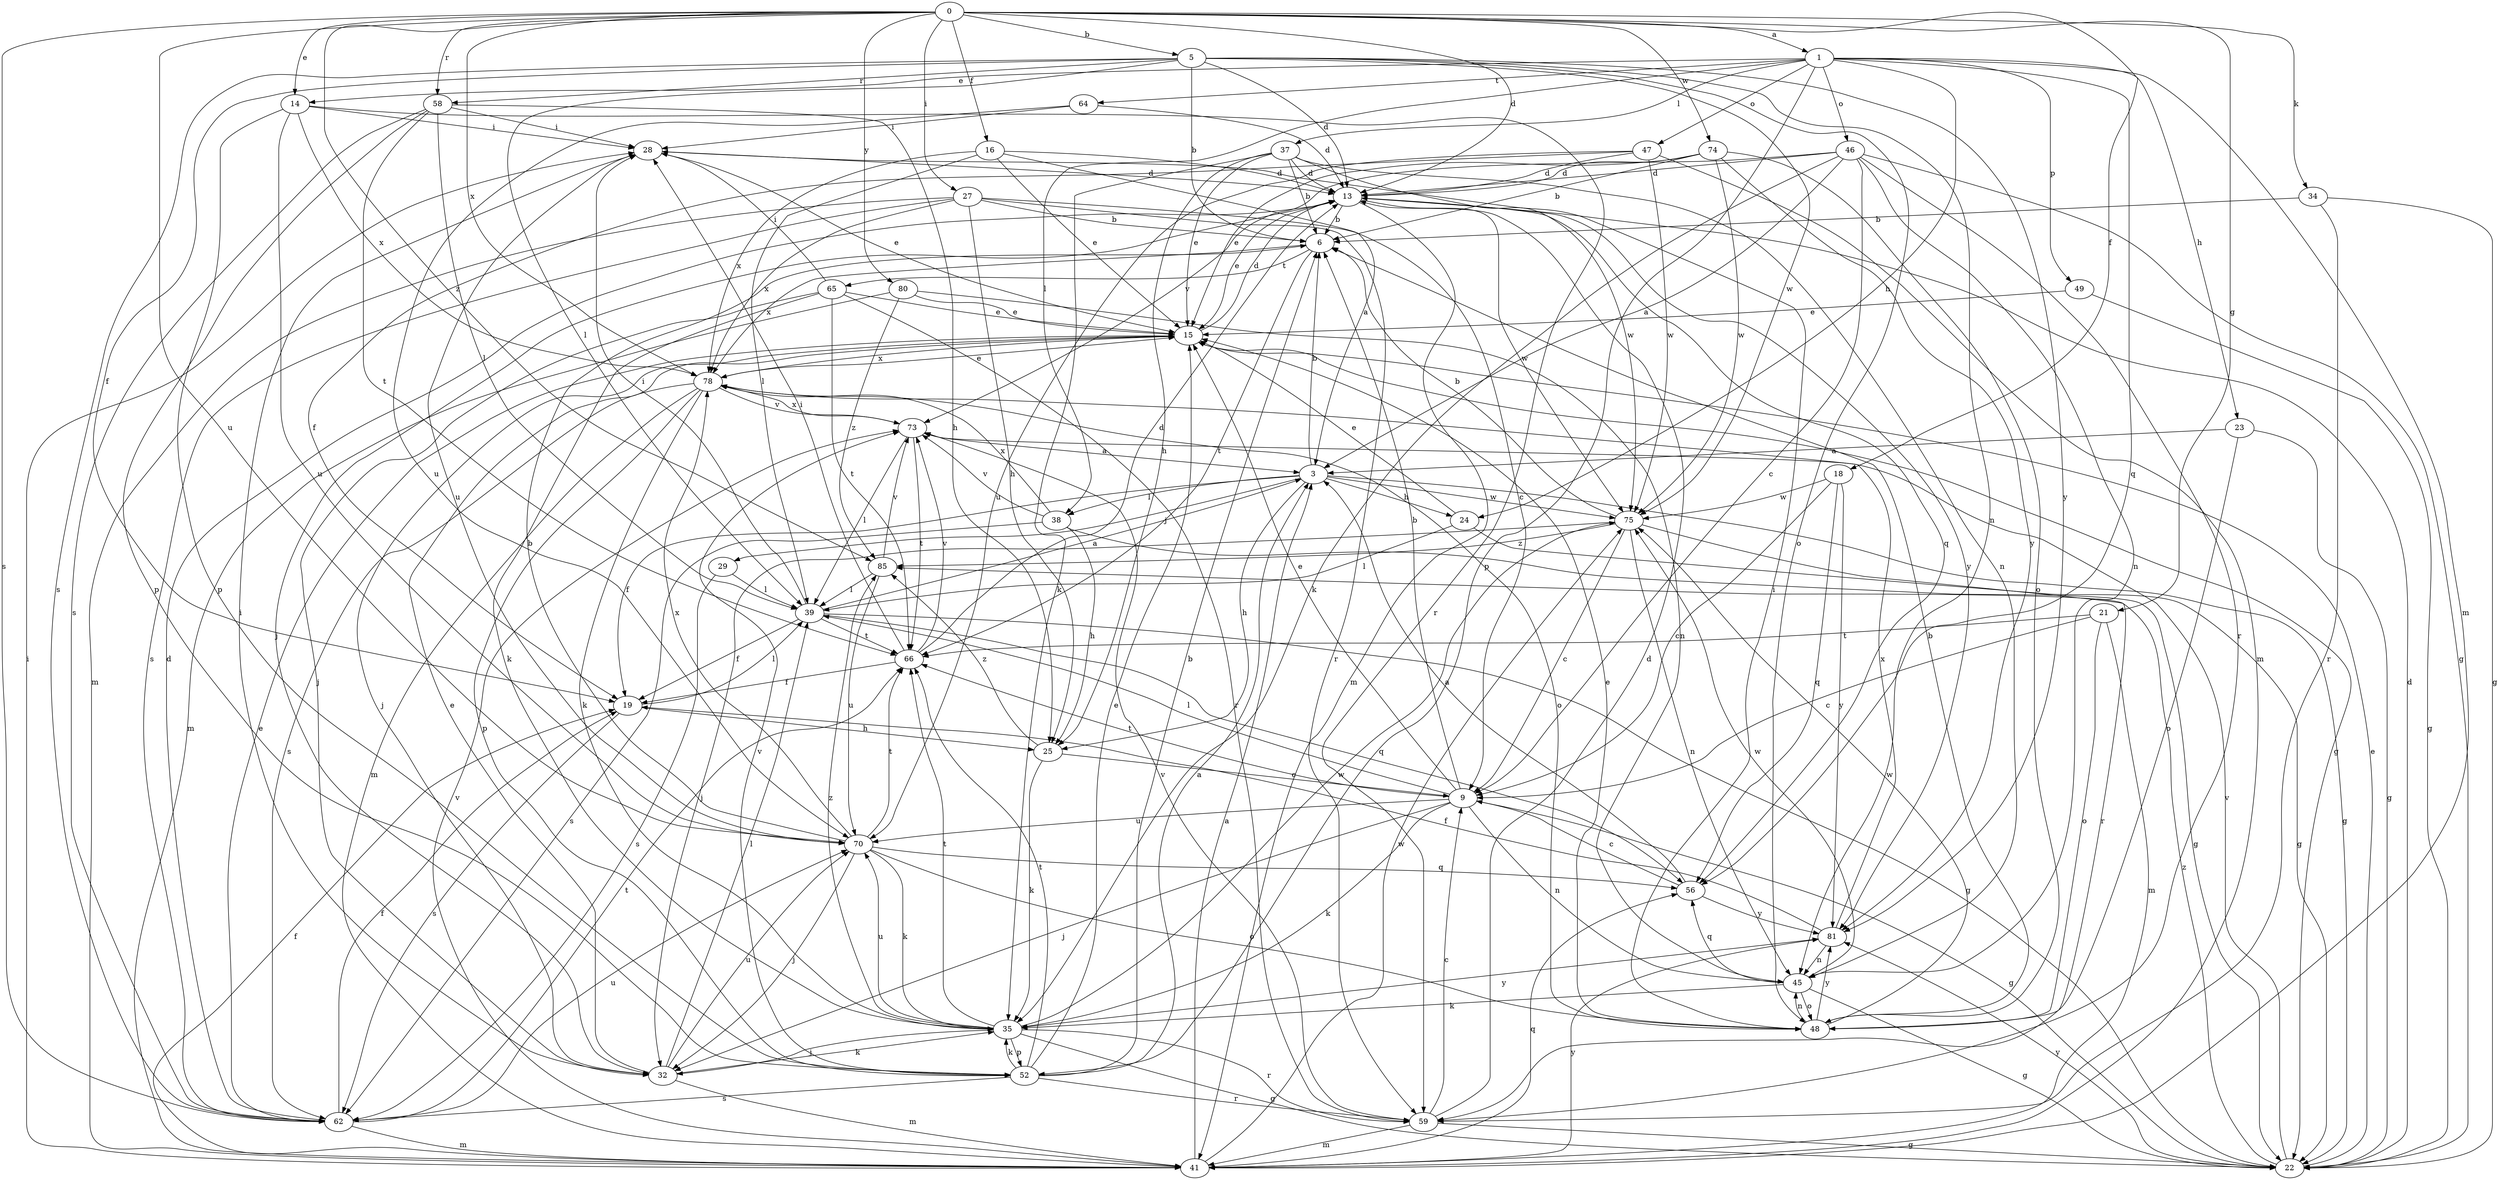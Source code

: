 strict digraph  {
0;
1;
3;
5;
6;
9;
13;
14;
15;
16;
18;
19;
21;
22;
23;
24;
25;
27;
28;
29;
32;
34;
35;
37;
38;
39;
41;
45;
46;
47;
48;
49;
52;
56;
58;
59;
62;
64;
65;
66;
70;
73;
74;
75;
78;
80;
81;
85;
0 -> 1  [label=a];
0 -> 5  [label=b];
0 -> 13  [label=d];
0 -> 14  [label=e];
0 -> 16  [label=f];
0 -> 18  [label=f];
0 -> 21  [label=g];
0 -> 27  [label=i];
0 -> 34  [label=k];
0 -> 58  [label=r];
0 -> 62  [label=s];
0 -> 70  [label=u];
0 -> 74  [label=w];
0 -> 78  [label=x];
0 -> 80  [label=y];
0 -> 85  [label=z];
1 -> 14  [label=e];
1 -> 23  [label=h];
1 -> 24  [label=h];
1 -> 37  [label=l];
1 -> 38  [label=l];
1 -> 41  [label=m];
1 -> 46  [label=o];
1 -> 47  [label=o];
1 -> 49  [label=p];
1 -> 52  [label=p];
1 -> 56  [label=q];
1 -> 64  [label=t];
3 -> 6  [label=b];
3 -> 19  [label=f];
3 -> 22  [label=g];
3 -> 24  [label=h];
3 -> 25  [label=h];
3 -> 29  [label=j];
3 -> 38  [label=l];
3 -> 75  [label=w];
5 -> 6  [label=b];
5 -> 13  [label=d];
5 -> 19  [label=f];
5 -> 39  [label=l];
5 -> 45  [label=n];
5 -> 48  [label=o];
5 -> 58  [label=r];
5 -> 62  [label=s];
5 -> 75  [label=w];
5 -> 81  [label=y];
6 -> 65  [label=t];
6 -> 66  [label=t];
6 -> 78  [label=x];
9 -> 6  [label=b];
9 -> 15  [label=e];
9 -> 22  [label=g];
9 -> 32  [label=j];
9 -> 35  [label=k];
9 -> 39  [label=l];
9 -> 45  [label=n];
9 -> 66  [label=t];
9 -> 70  [label=u];
13 -> 6  [label=b];
13 -> 15  [label=e];
13 -> 32  [label=j];
13 -> 41  [label=m];
13 -> 56  [label=q];
13 -> 75  [label=w];
13 -> 81  [label=y];
14 -> 28  [label=i];
14 -> 52  [label=p];
14 -> 59  [label=r];
14 -> 70  [label=u];
14 -> 78  [label=x];
15 -> 13  [label=d];
15 -> 22  [label=g];
15 -> 32  [label=j];
15 -> 78  [label=x];
16 -> 3  [label=a];
16 -> 13  [label=d];
16 -> 15  [label=e];
16 -> 39  [label=l];
16 -> 78  [label=x];
18 -> 9  [label=c];
18 -> 56  [label=q];
18 -> 75  [label=w];
18 -> 81  [label=y];
19 -> 25  [label=h];
19 -> 39  [label=l];
19 -> 62  [label=s];
21 -> 9  [label=c];
21 -> 41  [label=m];
21 -> 48  [label=o];
21 -> 66  [label=t];
22 -> 13  [label=d];
22 -> 15  [label=e];
22 -> 73  [label=v];
22 -> 81  [label=y];
22 -> 85  [label=z];
23 -> 3  [label=a];
23 -> 22  [label=g];
23 -> 48  [label=o];
24 -> 15  [label=e];
24 -> 22  [label=g];
24 -> 39  [label=l];
25 -> 9  [label=c];
25 -> 35  [label=k];
25 -> 85  [label=z];
27 -> 6  [label=b];
27 -> 9  [label=c];
27 -> 25  [label=h];
27 -> 41  [label=m];
27 -> 59  [label=r];
27 -> 62  [label=s];
27 -> 78  [label=x];
28 -> 13  [label=d];
28 -> 15  [label=e];
28 -> 70  [label=u];
29 -> 39  [label=l];
29 -> 62  [label=s];
32 -> 15  [label=e];
32 -> 28  [label=i];
32 -> 35  [label=k];
32 -> 39  [label=l];
32 -> 41  [label=m];
32 -> 70  [label=u];
34 -> 6  [label=b];
34 -> 22  [label=g];
34 -> 59  [label=r];
35 -> 22  [label=g];
35 -> 32  [label=j];
35 -> 52  [label=p];
35 -> 59  [label=r];
35 -> 66  [label=t];
35 -> 70  [label=u];
35 -> 75  [label=w];
35 -> 81  [label=y];
35 -> 85  [label=z];
37 -> 6  [label=b];
37 -> 13  [label=d];
37 -> 15  [label=e];
37 -> 25  [label=h];
37 -> 35  [label=k];
37 -> 45  [label=n];
37 -> 75  [label=w];
38 -> 22  [label=g];
38 -> 25  [label=h];
38 -> 62  [label=s];
38 -> 73  [label=v];
38 -> 78  [label=x];
39 -> 3  [label=a];
39 -> 19  [label=f];
39 -> 22  [label=g];
39 -> 28  [label=i];
39 -> 56  [label=q];
39 -> 66  [label=t];
41 -> 3  [label=a];
41 -> 19  [label=f];
41 -> 28  [label=i];
41 -> 56  [label=q];
41 -> 73  [label=v];
41 -> 75  [label=w];
41 -> 81  [label=y];
45 -> 22  [label=g];
45 -> 35  [label=k];
45 -> 48  [label=o];
45 -> 56  [label=q];
45 -> 75  [label=w];
46 -> 3  [label=a];
46 -> 9  [label=c];
46 -> 13  [label=d];
46 -> 22  [label=g];
46 -> 35  [label=k];
46 -> 45  [label=n];
46 -> 59  [label=r];
46 -> 73  [label=v];
47 -> 13  [label=d];
47 -> 19  [label=f];
47 -> 41  [label=m];
47 -> 70  [label=u];
47 -> 75  [label=w];
48 -> 6  [label=b];
48 -> 15  [label=e];
48 -> 28  [label=i];
48 -> 45  [label=n];
48 -> 75  [label=w];
48 -> 81  [label=y];
49 -> 15  [label=e];
49 -> 22  [label=g];
52 -> 3  [label=a];
52 -> 6  [label=b];
52 -> 15  [label=e];
52 -> 35  [label=k];
52 -> 59  [label=r];
52 -> 62  [label=s];
52 -> 66  [label=t];
52 -> 73  [label=v];
56 -> 3  [label=a];
56 -> 9  [label=c];
56 -> 81  [label=y];
58 -> 25  [label=h];
58 -> 28  [label=i];
58 -> 39  [label=l];
58 -> 52  [label=p];
58 -> 62  [label=s];
58 -> 66  [label=t];
59 -> 9  [label=c];
59 -> 13  [label=d];
59 -> 22  [label=g];
59 -> 41  [label=m];
59 -> 73  [label=v];
62 -> 13  [label=d];
62 -> 15  [label=e];
62 -> 19  [label=f];
62 -> 41  [label=m];
62 -> 66  [label=t];
62 -> 70  [label=u];
64 -> 13  [label=d];
64 -> 28  [label=i];
64 -> 70  [label=u];
65 -> 15  [label=e];
65 -> 28  [label=i];
65 -> 32  [label=j];
65 -> 35  [label=k];
65 -> 59  [label=r];
65 -> 66  [label=t];
66 -> 13  [label=d];
66 -> 19  [label=f];
66 -> 28  [label=i];
66 -> 73  [label=v];
70 -> 6  [label=b];
70 -> 32  [label=j];
70 -> 35  [label=k];
70 -> 48  [label=o];
70 -> 56  [label=q];
70 -> 66  [label=t];
70 -> 78  [label=x];
73 -> 3  [label=a];
73 -> 39  [label=l];
73 -> 66  [label=t];
73 -> 78  [label=x];
74 -> 6  [label=b];
74 -> 13  [label=d];
74 -> 15  [label=e];
74 -> 48  [label=o];
74 -> 75  [label=w];
74 -> 81  [label=y];
75 -> 6  [label=b];
75 -> 9  [label=c];
75 -> 32  [label=j];
75 -> 45  [label=n];
75 -> 59  [label=r];
75 -> 85  [label=z];
78 -> 15  [label=e];
78 -> 35  [label=k];
78 -> 41  [label=m];
78 -> 48  [label=o];
78 -> 52  [label=p];
78 -> 62  [label=s];
78 -> 73  [label=v];
80 -> 15  [label=e];
80 -> 41  [label=m];
80 -> 45  [label=n];
80 -> 85  [label=z];
81 -> 19  [label=f];
81 -> 45  [label=n];
81 -> 78  [label=x];
85 -> 39  [label=l];
85 -> 70  [label=u];
85 -> 73  [label=v];
}
